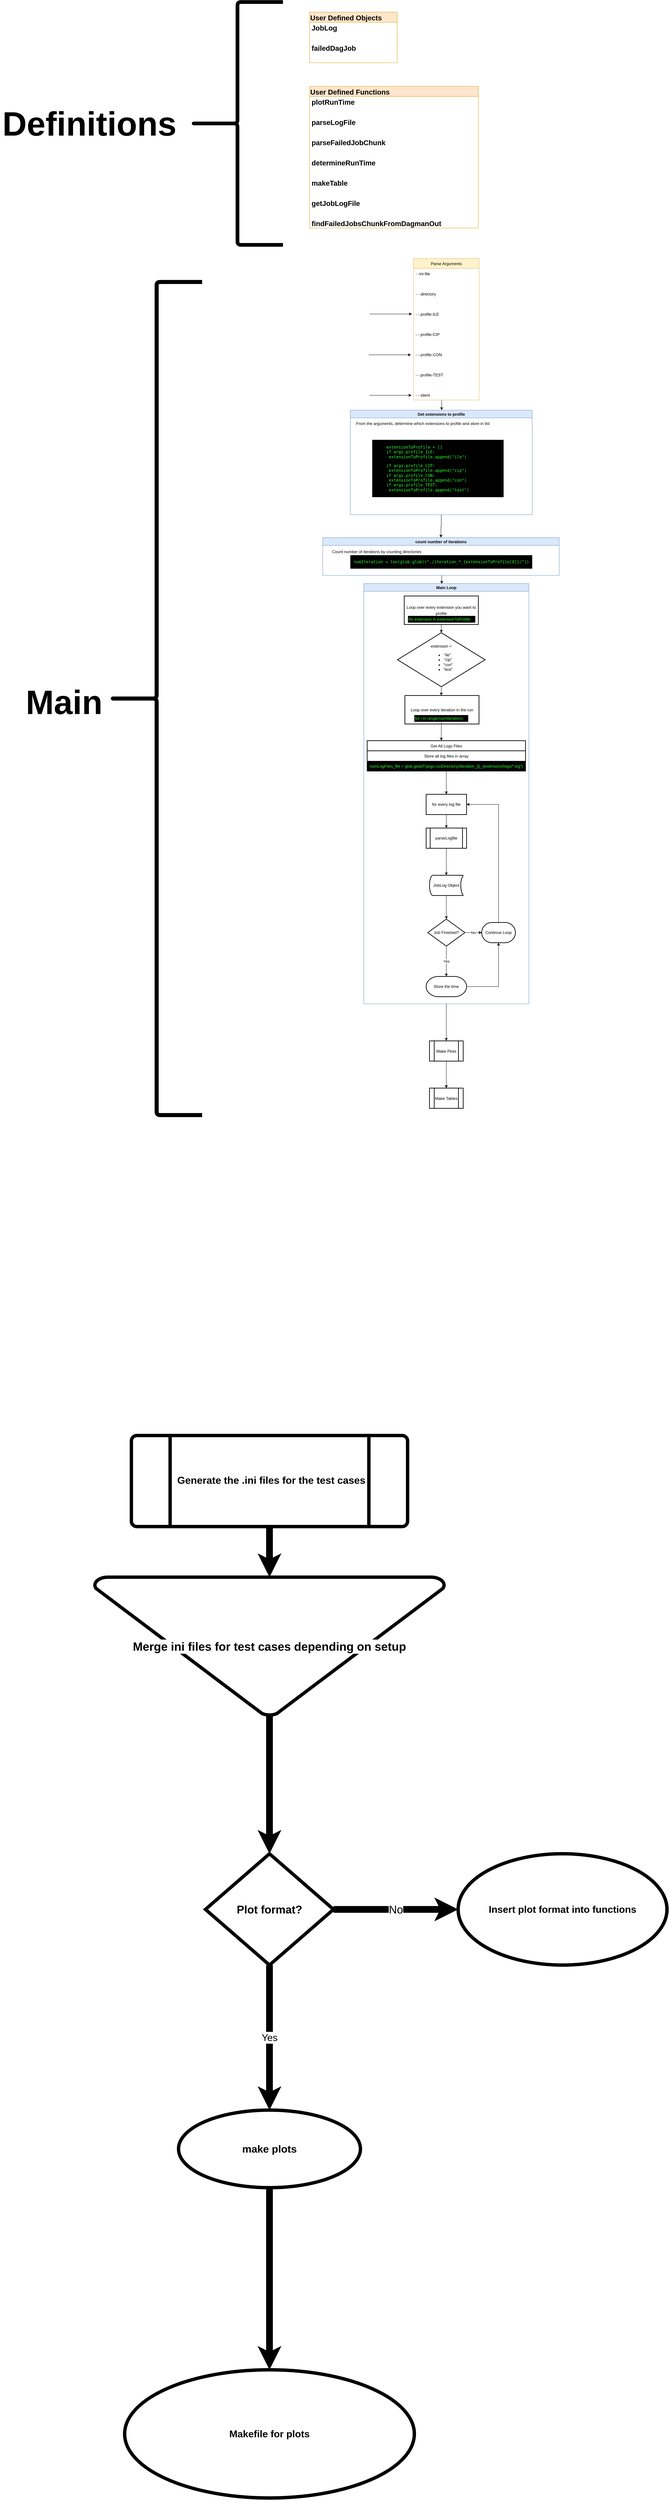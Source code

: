 <mxfile version="16.5.6" type="github">
  <diagram id="el1U36p7zhVe5056gf_X" name="Page-1">
    <mxGraphModel dx="4092" dy="3188" grid="1" gridSize="10" guides="1" tooltips="1" connect="1" arrows="1" fold="1" page="1" pageScale="1" pageWidth="850" pageHeight="1100" math="0" shadow="0">
      <root>
        <mxCell id="0" />
        <mxCell id="1" parent="0" />
        <mxCell id="W2DuysxjR4uDY15PI-nn-23" value="Parse Arguments" style="swimlane;fontStyle=0;childLayout=stackLayout;horizontal=1;startSize=30;horizontalStack=0;resizeParent=1;resizeParentMax=0;resizeLast=0;collapsible=1;marginBottom=0;fillColor=#fff2cc;strokeColor=#d6b656;" parent="1" vertex="1">
          <mxGeometry x="1227.74" y="-10" width="194.51" height="420" as="geometry">
            <mxRectangle x="1220" y="50" width="50" height="30" as="alternateBounds" />
          </mxGeometry>
        </mxCell>
        <mxCell id="Zr_DOouq1NsPhkWcnJbG-120" value="- -ini-file" style="text;strokeColor=none;fillColor=none;align=left;verticalAlign=middle;spacingLeft=4;spacingRight=4;overflow=hidden;points=[[0,0.5],[1,0.5]];portConstraint=eastwest;rotatable=0;" parent="W2DuysxjR4uDY15PI-nn-23" vertex="1">
          <mxGeometry y="30" width="194.51" height="30" as="geometry" />
        </mxCell>
        <mxCell id="Zr_DOouq1NsPhkWcnJbG-119" style="text;strokeColor=none;fillColor=none;align=left;verticalAlign=middle;spacingLeft=4;spacingRight=4;overflow=hidden;points=[[0,0.5],[1,0.5]];portConstraint=eastwest;rotatable=0;" parent="W2DuysxjR4uDY15PI-nn-23" vertex="1">
          <mxGeometry y="60" width="194.51" height="30" as="geometry" />
        </mxCell>
        <mxCell id="W2DuysxjR4uDY15PI-nn-24" value="- - directory" style="text;strokeColor=none;fillColor=none;align=left;verticalAlign=middle;spacingLeft=4;spacingRight=4;overflow=hidden;points=[[0,0.5],[1,0.5]];portConstraint=eastwest;rotatable=0;" parent="W2DuysxjR4uDY15PI-nn-23" vertex="1">
          <mxGeometry y="90" width="194.51" height="30" as="geometry" />
        </mxCell>
        <mxCell id="Zr_DOouq1NsPhkWcnJbG-10" style="text;strokeColor=none;fillColor=none;align=left;verticalAlign=middle;spacingLeft=4;spacingRight=4;overflow=hidden;points=[[0,0.5],[1,0.5]];portConstraint=eastwest;rotatable=0;" parent="W2DuysxjR4uDY15PI-nn-23" vertex="1">
          <mxGeometry y="120" width="194.51" height="30" as="geometry" />
        </mxCell>
        <mxCell id="W2DuysxjR4uDY15PI-nn-25" value="- - profile-ILE" style="text;strokeColor=none;fillColor=none;align=left;verticalAlign=middle;spacingLeft=4;spacingRight=4;overflow=hidden;points=[[0,0.5],[1,0.5]];portConstraint=eastwest;rotatable=0;" parent="W2DuysxjR4uDY15PI-nn-23" vertex="1">
          <mxGeometry y="150" width="194.51" height="30" as="geometry" />
        </mxCell>
        <mxCell id="Zr_DOouq1NsPhkWcnJbG-9" style="text;strokeColor=none;fillColor=none;align=left;verticalAlign=middle;spacingLeft=4;spacingRight=4;overflow=hidden;points=[[0,0.5],[1,0.5]];portConstraint=eastwest;rotatable=0;" parent="W2DuysxjR4uDY15PI-nn-23" vertex="1">
          <mxGeometry y="180" width="194.51" height="30" as="geometry" />
        </mxCell>
        <mxCell id="W2DuysxjR4uDY15PI-nn-26" value="- - profile-CIP" style="text;strokeColor=none;fillColor=none;align=left;verticalAlign=middle;spacingLeft=4;spacingRight=4;overflow=hidden;points=[[0,0.5],[1,0.5]];portConstraint=eastwest;rotatable=0;" parent="W2DuysxjR4uDY15PI-nn-23" vertex="1">
          <mxGeometry y="210" width="194.51" height="30" as="geometry" />
        </mxCell>
        <mxCell id="Zr_DOouq1NsPhkWcnJbG-7" style="text;strokeColor=none;fillColor=none;align=left;verticalAlign=middle;spacingLeft=4;spacingRight=4;overflow=hidden;points=[[0,0.5],[1,0.5]];portConstraint=eastwest;rotatable=0;" parent="W2DuysxjR4uDY15PI-nn-23" vertex="1">
          <mxGeometry y="240" width="194.51" height="30" as="geometry" />
        </mxCell>
        <mxCell id="W2DuysxjR4uDY15PI-nn-28" value="- - profile-CON" style="text;strokeColor=none;fillColor=none;align=left;verticalAlign=middle;spacingLeft=4;spacingRight=4;overflow=hidden;points=[[0,0.5],[1,0.5]];portConstraint=eastwest;rotatable=0;" parent="W2DuysxjR4uDY15PI-nn-23" vertex="1">
          <mxGeometry y="270" width="194.51" height="30" as="geometry" />
        </mxCell>
        <mxCell id="Zr_DOouq1NsPhkWcnJbG-8" style="text;strokeColor=none;fillColor=none;align=left;verticalAlign=middle;spacingLeft=4;spacingRight=4;overflow=hidden;points=[[0,0.5],[1,0.5]];portConstraint=eastwest;rotatable=0;" parent="W2DuysxjR4uDY15PI-nn-23" vertex="1">
          <mxGeometry y="300" width="194.51" height="30" as="geometry" />
        </mxCell>
        <mxCell id="W2DuysxjR4uDY15PI-nn-29" value="- - profile-TEST" style="text;strokeColor=none;fillColor=none;align=left;verticalAlign=middle;spacingLeft=4;spacingRight=4;overflow=hidden;points=[[0,0.5],[1,0.5]];portConstraint=eastwest;rotatable=0;" parent="W2DuysxjR4uDY15PI-nn-23" vertex="1">
          <mxGeometry y="330" width="194.51" height="30" as="geometry" />
        </mxCell>
        <mxCell id="Zr_DOouq1NsPhkWcnJbG-11" style="text;strokeColor=none;fillColor=none;align=left;verticalAlign=middle;spacingLeft=4;spacingRight=4;overflow=hidden;points=[[0,0.5],[1,0.5]];portConstraint=eastwest;rotatable=0;" parent="W2DuysxjR4uDY15PI-nn-23" vertex="1">
          <mxGeometry y="360" width="194.51" height="30" as="geometry" />
        </mxCell>
        <mxCell id="W2DuysxjR4uDY15PI-nn-30" value="- - silent" style="text;strokeColor=none;fillColor=none;align=left;verticalAlign=middle;spacingLeft=4;spacingRight=4;overflow=hidden;points=[[0,0.5],[1,0.5]];portConstraint=eastwest;rotatable=0;" parent="W2DuysxjR4uDY15PI-nn-23" vertex="1">
          <mxGeometry y="390" width="194.51" height="30" as="geometry" />
        </mxCell>
        <mxCell id="W2DuysxjR4uDY15PI-nn-40" style="edgeStyle=orthogonalEdgeStyle;rounded=0;orthogonalLoop=1;jettySize=auto;html=1;" parent="1" edge="1">
          <mxGeometry relative="1" as="geometry">
            <mxPoint x="1223" y="155" as="targetPoint" />
            <mxPoint x="1097.51" y="155" as="sourcePoint" />
          </mxGeometry>
        </mxCell>
        <mxCell id="Zr_DOouq1NsPhkWcnJbG-40" style="edgeStyle=orthogonalEdgeStyle;rounded=0;orthogonalLoop=1;jettySize=auto;html=1;exitX=0.5;exitY=1;exitDx=0;exitDy=0;entryX=0.5;entryY=0;entryDx=0;entryDy=0;" parent="1" source="W2DuysxjR4uDY15PI-nn-51" target="W2DuysxjR4uDY15PI-nn-53" edge="1">
          <mxGeometry relative="1" as="geometry" />
        </mxCell>
        <mxCell id="W2DuysxjR4uDY15PI-nn-51" value="Get extensions to profile" style="swimlane;fillColor=#dae8fc;strokeColor=#6c8ebf;" parent="1" vertex="1">
          <mxGeometry x="1040" y="440" width="540" height="310" as="geometry">
            <mxRectangle x="1211" y="440" width="170" height="23" as="alternateBounds" />
          </mxGeometry>
        </mxCell>
        <mxCell id="Zr_DOouq1NsPhkWcnJbG-38" value="From the arguments, determine which extensions to profile and store in list" style="text;html=1;align=center;verticalAlign=middle;resizable=0;points=[];autosize=1;strokeColor=none;fillColor=none;" parent="W2DuysxjR4uDY15PI-nn-51" vertex="1">
          <mxGeometry x="10" y="30" width="410" height="20" as="geometry" />
        </mxCell>
        <mxCell id="Zr_DOouq1NsPhkWcnJbG-39" value="&lt;div align=&quot;left&quot;&gt;&lt;blockquote&gt;&lt;pre&gt;extensionToProfile = []&lt;br&gt;if args.profile_ILE:&lt;br&gt;&lt;span style=&quot;white-space: pre&quot;&gt; &lt;/span&gt;extensionToProfile.append(&quot;ile&quot;)&lt;/pre&gt;&lt;pre&gt;if args.profile_CIP:&lt;br&gt;&lt;span style=&quot;white-space: pre&quot;&gt; &lt;/span&gt;extensionToProfile.append(&quot;cip&quot;)&lt;br&gt;if args.profile_CON:&lt;br&gt;&lt;span style=&quot;white-space: pre&quot;&gt; &lt;/span&gt;extensionToProfile.append(&quot;con&quot;)&lt;br&gt;if args.profile_TEST:&lt;br&gt;&lt;span style=&quot;white-space: pre&quot;&gt; &lt;/span&gt;extensionToProfile.append(&quot;test&quot;)&lt;/pre&gt;&lt;/blockquote&gt;&lt;/div&gt;" style="text;html=1;align=left;verticalAlign=middle;resizable=0;points=[];autosize=1;strokeColor=none;fillColor=#000000;fontColor=#33FF33;" parent="W2DuysxjR4uDY15PI-nn-51" vertex="1">
          <mxGeometry x="65" y="88" width="390" height="170" as="geometry" />
        </mxCell>
        <mxCell id="W2DuysxjR4uDY15PI-nn-58" style="edgeStyle=orthogonalEdgeStyle;rounded=0;orthogonalLoop=1;jettySize=auto;html=1;exitX=0.5;exitY=1;exitDx=0;exitDy=0;entryX=0.472;entryY=0.001;entryDx=0;entryDy=0;entryPerimeter=0;" parent="1" source="W2DuysxjR4uDY15PI-nn-53" edge="1">
          <mxGeometry relative="1" as="geometry">
            <mxPoint x="1311.28" y="954.86" as="targetPoint" />
          </mxGeometry>
        </mxCell>
        <mxCell id="W2DuysxjR4uDY15PI-nn-53" value="count number of iterations" style="swimlane;fillColor=#dae8fc;strokeColor=#6c8ebf;startSize=23;" parent="1" vertex="1">
          <mxGeometry x="958" y="818" width="702" height="112" as="geometry">
            <mxRectangle x="1211" y="550" width="180" height="23" as="alternateBounds" />
          </mxGeometry>
        </mxCell>
        <mxCell id="Zr_DOouq1NsPhkWcnJbG-41" value="Count number of iterations by counting directories" style="text;html=1;align=center;verticalAlign=middle;resizable=0;points=[];autosize=1;strokeColor=none;fillColor=none;" parent="W2DuysxjR4uDY15PI-nn-53" vertex="1">
          <mxGeometry x="20" y="32" width="280" height="20" as="geometry" />
        </mxCell>
        <mxCell id="Zr_DOouq1NsPhkWcnJbG-42" value="&lt;pre&gt;&lt;font color=&quot;#33FF33&quot;&gt;numIteration = len(glob.glob(r&quot;./iteration_*_{extensionToProfile[0]}/&quot;))&lt;/font&gt;&lt;/pre&gt;" style="text;html=1;align=center;verticalAlign=middle;resizable=0;points=[];autosize=1;strokeColor=none;fillColor=#000000;fontColor=#9999FF;" parent="W2DuysxjR4uDY15PI-nn-53" vertex="1">
          <mxGeometry x="82" y="52" width="540" height="40" as="geometry" />
        </mxCell>
        <mxCell id="Zr_DOouq1NsPhkWcnJbG-91" style="edgeStyle=orthogonalEdgeStyle;rounded=0;orthogonalLoop=1;jettySize=auto;html=1;fontColor=#000000;" parent="1" source="W2DuysxjR4uDY15PI-nn-54" edge="1">
          <mxGeometry relative="1" as="geometry">
            <mxPoint x="1325" y="2310" as="targetPoint" />
          </mxGeometry>
        </mxCell>
        <mxCell id="W2DuysxjR4uDY15PI-nn-54" value="Main Loop" style="swimlane;startSize=23;fillColor=#dae8fc;strokeColor=#6c8ebf;" parent="1" vertex="1">
          <mxGeometry x="1080" y="954" width="490" height="1246" as="geometry" />
        </mxCell>
        <mxCell id="W2DuysxjR4uDY15PI-nn-55" value="&lt;p style=&quot;line-height: 1.5&quot;&gt;Loop over every extension you want to profile&lt;/p&gt;" style="whiteSpace=wrap;html=1;strokeWidth=2;" parent="W2DuysxjR4uDY15PI-nn-54" vertex="1">
          <mxGeometry x="120" y="37" width="220" height="84.53" as="geometry" />
        </mxCell>
        <mxCell id="Zr_DOouq1NsPhkWcnJbG-43" value="&lt;div align=&quot;left&quot;&gt;for extension in extensionToProfile:&lt;/div&gt;" style="text;html=1;align=left;verticalAlign=middle;resizable=0;points=[];autosize=1;strokeColor=none;fillColor=#000000;fontColor=#33FF33;" parent="W2DuysxjR4uDY15PI-nn-54" vertex="1">
          <mxGeometry x="131" y="96" width="200" height="20" as="geometry" />
        </mxCell>
        <mxCell id="Zr_DOouq1NsPhkWcnJbG-51" style="edgeStyle=orthogonalEdgeStyle;rounded=0;orthogonalLoop=1;jettySize=auto;html=1;entryX=0.5;entryY=0;entryDx=0;entryDy=0;fontColor=#33FF33;" parent="W2DuysxjR4uDY15PI-nn-54" source="Zr_DOouq1NsPhkWcnJbG-49" edge="1">
          <mxGeometry relative="1" as="geometry">
            <mxPoint x="230" y="332" as="targetPoint" />
          </mxGeometry>
        </mxCell>
        <mxCell id="Zr_DOouq1NsPhkWcnJbG-49" value="&lt;div&gt;extension = &lt;br&gt;&lt;/div&gt;&lt;div&gt;&lt;ul&gt;&lt;li&gt;&quot;ile&quot;&lt;span style=&quot;white-space: pre&quot;&gt; &lt;/span&gt;&lt;/li&gt;&lt;li&gt;&quot;cip&quot;&lt;/li&gt;&lt;li&gt;&quot;con&quot;&lt;/li&gt;&lt;li&gt;&quot;test&quot;&lt;br&gt;&lt;/li&gt;&lt;/ul&gt;&lt;/div&gt;" style="rhombus;whiteSpace=wrap;html=1;strokeWidth=2;" parent="W2DuysxjR4uDY15PI-nn-54" vertex="1">
          <mxGeometry x="100" y="146" width="260" height="159.99" as="geometry" />
        </mxCell>
        <mxCell id="Zr_DOouq1NsPhkWcnJbG-50" value="" style="edgeStyle=orthogonalEdgeStyle;rounded=0;orthogonalLoop=1;jettySize=auto;html=1;fontColor=#33FF33;" parent="W2DuysxjR4uDY15PI-nn-54" source="W2DuysxjR4uDY15PI-nn-55" target="Zr_DOouq1NsPhkWcnJbG-49" edge="1">
          <mxGeometry relative="1" as="geometry" />
        </mxCell>
        <mxCell id="Zr_DOouq1NsPhkWcnJbG-52" value="&lt;p style=&quot;line-height: 1.5&quot;&gt;Loop over every iteration in the run&lt;/p&gt;" style="whiteSpace=wrap;html=1;strokeWidth=2;" parent="W2DuysxjR4uDY15PI-nn-54" vertex="1">
          <mxGeometry x="122" y="332" width="220" height="84.53" as="geometry" />
        </mxCell>
        <mxCell id="Zr_DOouq1NsPhkWcnJbG-58" style="edgeStyle=orthogonalEdgeStyle;rounded=0;orthogonalLoop=1;jettySize=auto;html=1;entryX=0.468;entryY=-0.004;entryDx=0;entryDy=0;entryPerimeter=0;fontColor=#33FF33;" parent="W2DuysxjR4uDY15PI-nn-54" source="Zr_DOouq1NsPhkWcnJbG-53" target="W2DuysxjR4uDY15PI-nn-61" edge="1">
          <mxGeometry relative="1" as="geometry" />
        </mxCell>
        <mxCell id="Zr_DOouq1NsPhkWcnJbG-53" value="for i in range(numIteration):" style="text;html=1;align=left;verticalAlign=middle;resizable=0;points=[];autosize=1;strokeColor=none;fillColor=#000000;fontColor=#33FF33;" parent="W2DuysxjR4uDY15PI-nn-54" vertex="1">
          <mxGeometry x="150" y="390" width="160" height="20" as="geometry" />
        </mxCell>
        <mxCell id="W2DuysxjR4uDY15PI-nn-61" value="Get All Logs Files" style="swimlane;fontStyle=0;childLayout=stackLayout;horizontal=1;startSize=30;horizontalStack=0;resizeParent=1;resizeParentMax=0;resizeLast=0;collapsible=1;marginBottom=0;strokeWidth=2;" parent="W2DuysxjR4uDY15PI-nn-54" vertex="1">
          <mxGeometry x="10" y="466" width="470" height="90" as="geometry" />
        </mxCell>
        <mxCell id="W2DuysxjR4uDY15PI-nn-62" value="Store all log files in array" style="text;strokeColor=none;fillColor=none;align=center;verticalAlign=middle;spacingLeft=4;spacingRight=4;overflow=hidden;points=[[0,0.5],[1,0.5]];portConstraint=eastwest;rotatable=0;" parent="W2DuysxjR4uDY15PI-nn-61" vertex="1">
          <mxGeometry y="30" width="470" height="30" as="geometry" />
        </mxCell>
        <mxCell id="Zr_DOouq1NsPhkWcnJbG-57" value="numLogFiles_file = glob.glob(f&quot;{args.runDirectory}/iteration_{i}_{extension}/logs/*.log&quot;)" style="text;strokeColor=none;fillColor=#000000;align=center;verticalAlign=middle;spacingLeft=4;spacingRight=4;overflow=hidden;points=[[0,0.5],[1,0.5]];portConstraint=eastwest;rotatable=0;fontColor=#33FF33;" parent="W2DuysxjR4uDY15PI-nn-61" vertex="1">
          <mxGeometry y="60" width="470" height="30" as="geometry" />
        </mxCell>
        <mxCell id="W2DuysxjR4uDY15PI-nn-73" value="User Defined Functions" style="swimlane;fontStyle=1;childLayout=stackLayout;horizontal=1;startSize=30;horizontalStack=0;resizeParent=1;resizeParentMax=0;resizeLast=0;collapsible=1;marginBottom=0;fontSize=21;align=left;fillColor=#ffe6cc;strokeColor=#d79b00;" parent="1" vertex="1">
          <mxGeometry x="919" y="-520" width="501" height="420" as="geometry" />
        </mxCell>
        <mxCell id="W2DuysxjR4uDY15PI-nn-74" value="plotRunTime" style="text;strokeColor=none;fillColor=none;align=left;verticalAlign=middle;spacingLeft=4;spacingRight=4;overflow=hidden;points=[[0,0.5],[1,0.5]];portConstraint=eastwest;rotatable=0;fontStyle=1;fontSize=21;" parent="W2DuysxjR4uDY15PI-nn-73" vertex="1">
          <mxGeometry y="30" width="501" height="30" as="geometry" />
        </mxCell>
        <mxCell id="Zr_DOouq1NsPhkWcnJbG-31" style="text;strokeColor=none;fillColor=none;align=left;verticalAlign=middle;spacingLeft=4;spacingRight=4;overflow=hidden;points=[[0,0.5],[1,0.5]];portConstraint=eastwest;rotatable=0;fontStyle=1;fontSize=21;" parent="W2DuysxjR4uDY15PI-nn-73" vertex="1">
          <mxGeometry y="60" width="501" height="30" as="geometry" />
        </mxCell>
        <mxCell id="W2DuysxjR4uDY15PI-nn-75" value="parseLogFile" style="text;strokeColor=none;fillColor=none;align=left;verticalAlign=middle;spacingLeft=4;spacingRight=4;overflow=hidden;points=[[0,0.5],[1,0.5]];portConstraint=eastwest;rotatable=0;fontStyle=1;fontSize=21;" parent="W2DuysxjR4uDY15PI-nn-73" vertex="1">
          <mxGeometry y="90" width="501" height="30" as="geometry" />
        </mxCell>
        <mxCell id="Zr_DOouq1NsPhkWcnJbG-32" style="text;strokeColor=none;fillColor=none;align=left;verticalAlign=middle;spacingLeft=4;spacingRight=4;overflow=hidden;points=[[0,0.5],[1,0.5]];portConstraint=eastwest;rotatable=0;fontStyle=1;fontSize=21;" parent="W2DuysxjR4uDY15PI-nn-73" vertex="1">
          <mxGeometry y="120" width="501" height="30" as="geometry" />
        </mxCell>
        <mxCell id="W2DuysxjR4uDY15PI-nn-76" value="parseFailedJobChunk" style="text;strokeColor=none;fillColor=none;align=left;verticalAlign=middle;spacingLeft=4;spacingRight=4;overflow=hidden;points=[[0,0.5],[1,0.5]];portConstraint=eastwest;rotatable=0;fontStyle=1;fontSize=21;" parent="W2DuysxjR4uDY15PI-nn-73" vertex="1">
          <mxGeometry y="150" width="501" height="30" as="geometry" />
        </mxCell>
        <mxCell id="Zr_DOouq1NsPhkWcnJbG-33" style="text;strokeColor=none;fillColor=none;align=left;verticalAlign=middle;spacingLeft=4;spacingRight=4;overflow=hidden;points=[[0,0.5],[1,0.5]];portConstraint=eastwest;rotatable=0;fontStyle=1;fontSize=21;" parent="W2DuysxjR4uDY15PI-nn-73" vertex="1">
          <mxGeometry y="180" width="501" height="30" as="geometry" />
        </mxCell>
        <mxCell id="Zr_DOouq1NsPhkWcnJbG-4" value="determineRunTime" style="text;strokeColor=none;fillColor=none;align=left;verticalAlign=middle;spacingLeft=4;spacingRight=4;overflow=hidden;points=[[0,0.5],[1,0.5]];portConstraint=eastwest;rotatable=0;fontStyle=1;fontSize=21;" parent="W2DuysxjR4uDY15PI-nn-73" vertex="1">
          <mxGeometry y="210" width="501" height="30" as="geometry" />
        </mxCell>
        <mxCell id="Zr_DOouq1NsPhkWcnJbG-34" style="text;strokeColor=none;fillColor=none;align=left;verticalAlign=middle;spacingLeft=4;spacingRight=4;overflow=hidden;points=[[0,0.5],[1,0.5]];portConstraint=eastwest;rotatable=0;fontStyle=1;fontSize=21;" parent="W2DuysxjR4uDY15PI-nn-73" vertex="1">
          <mxGeometry y="240" width="501" height="30" as="geometry" />
        </mxCell>
        <mxCell id="Zr_DOouq1NsPhkWcnJbG-3" value="makeTable" style="text;strokeColor=none;fillColor=none;align=left;verticalAlign=middle;spacingLeft=4;spacingRight=4;overflow=hidden;points=[[0,0.5],[1,0.5]];portConstraint=eastwest;rotatable=0;fontStyle=1;fontSize=21;" parent="W2DuysxjR4uDY15PI-nn-73" vertex="1">
          <mxGeometry y="270" width="501" height="30" as="geometry" />
        </mxCell>
        <mxCell id="Zr_DOouq1NsPhkWcnJbG-35" style="text;strokeColor=none;fillColor=none;align=left;verticalAlign=middle;spacingLeft=4;spacingRight=4;overflow=hidden;points=[[0,0.5],[1,0.5]];portConstraint=eastwest;rotatable=0;fontStyle=1;fontSize=21;" parent="W2DuysxjR4uDY15PI-nn-73" vertex="1">
          <mxGeometry y="300" width="501" height="30" as="geometry" />
        </mxCell>
        <mxCell id="Zr_DOouq1NsPhkWcnJbG-2" value="getJobLogFile" style="text;strokeColor=none;fillColor=none;align=left;verticalAlign=middle;spacingLeft=4;spacingRight=4;overflow=hidden;points=[[0,0.5],[1,0.5]];portConstraint=eastwest;rotatable=0;fontStyle=1;fontSize=21;" parent="W2DuysxjR4uDY15PI-nn-73" vertex="1">
          <mxGeometry y="330" width="501" height="30" as="geometry" />
        </mxCell>
        <mxCell id="Zr_DOouq1NsPhkWcnJbG-36" style="text;strokeColor=none;fillColor=none;align=left;verticalAlign=middle;spacingLeft=4;spacingRight=4;overflow=hidden;points=[[0,0.5],[1,0.5]];portConstraint=eastwest;rotatable=0;fontStyle=1;fontSize=21;" parent="W2DuysxjR4uDY15PI-nn-73" vertex="1">
          <mxGeometry y="360" width="501" height="30" as="geometry" />
        </mxCell>
        <mxCell id="Zr_DOouq1NsPhkWcnJbG-1" value="findFailedJobsChunkFromDagmanOut" style="text;strokeColor=none;fillColor=none;align=left;verticalAlign=middle;spacingLeft=4;spacingRight=4;overflow=hidden;points=[[0,0.5],[1,0.5]];portConstraint=eastwest;rotatable=0;fontStyle=1;fontSize=21;" parent="W2DuysxjR4uDY15PI-nn-73" vertex="1">
          <mxGeometry y="390" width="501" height="30" as="geometry" />
        </mxCell>
        <mxCell id="Zr_DOouq1NsPhkWcnJbG-13" style="edgeStyle=orthogonalEdgeStyle;rounded=0;orthogonalLoop=1;jettySize=auto;html=1;" parent="1" edge="1">
          <mxGeometry relative="1" as="geometry">
            <mxPoint x="1221.49" y="396" as="targetPoint" />
            <mxPoint x="1096" y="396" as="sourcePoint" />
          </mxGeometry>
        </mxCell>
        <mxCell id="Zr_DOouq1NsPhkWcnJbG-14" style="edgeStyle=orthogonalEdgeStyle;rounded=0;orthogonalLoop=1;jettySize=auto;html=1;" parent="1" edge="1">
          <mxGeometry relative="1" as="geometry">
            <mxPoint x="1220" y="276" as="targetPoint" />
            <mxPoint x="1094.51" y="276" as="sourcePoint" />
          </mxGeometry>
        </mxCell>
        <mxCell id="Zr_DOouq1NsPhkWcnJbG-30" style="edgeStyle=orthogonalEdgeStyle;rounded=0;orthogonalLoop=1;jettySize=auto;html=1;" parent="1" edge="1">
          <mxGeometry relative="1" as="geometry">
            <mxPoint x="1311" y="440" as="targetPoint" />
            <mxPoint x="1311" y="410" as="sourcePoint" />
          </mxGeometry>
        </mxCell>
        <mxCell id="Zr_DOouq1NsPhkWcnJbG-60" style="edgeStyle=orthogonalEdgeStyle;rounded=0;orthogonalLoop=1;jettySize=auto;html=1;exitX=0.5;exitY=1;exitDx=0;exitDy=0;fontColor=#33FF33;" parent="1" source="W2DuysxjR4uDY15PI-nn-66" target="W2DuysxjR4uDY15PI-nn-71" edge="1">
          <mxGeometry relative="1" as="geometry" />
        </mxCell>
        <mxCell id="W2DuysxjR4uDY15PI-nn-66" value="for every log file" style="whiteSpace=wrap;html=1;strokeWidth=2;" parent="1" vertex="1">
          <mxGeometry x="1265" y="1579" width="120" height="60" as="geometry" />
        </mxCell>
        <mxCell id="W2DuysxjR4uDY15PI-nn-71" value="parseLogfile" style="shape=process;whiteSpace=wrap;html=1;backgroundOutline=1;strokeWidth=2;" parent="1" vertex="1">
          <mxGeometry x="1265" y="1679" width="120" height="60" as="geometry" />
        </mxCell>
        <mxCell id="Zr_DOouq1NsPhkWcnJbG-70" style="edgeStyle=orthogonalEdgeStyle;rounded=0;orthogonalLoop=1;jettySize=auto;html=1;entryX=1;entryY=0.5;entryDx=0;entryDy=0;fontColor=#000000;" parent="1" source="Zr_DOouq1NsPhkWcnJbG-67" target="W2DuysxjR4uDY15PI-nn-66" edge="1">
          <mxGeometry relative="1" as="geometry">
            <Array as="points">
              <mxPoint x="1480" y="1609" />
            </Array>
          </mxGeometry>
        </mxCell>
        <mxCell id="Zr_DOouq1NsPhkWcnJbG-67" value="Continue Loop" style="strokeWidth=2;html=1;shape=mxgraph.flowchart.terminator;whiteSpace=wrap;labelBackgroundColor=#FFFFFF;fontColor=#000000;fillColor=none;" parent="1" vertex="1">
          <mxGeometry x="1430" y="1959" width="100" height="60" as="geometry" />
        </mxCell>
        <mxCell id="Zr_DOouq1NsPhkWcnJbG-74" style="edgeStyle=orthogonalEdgeStyle;rounded=0;orthogonalLoop=1;jettySize=auto;html=1;fontColor=#000000;" parent="1" source="Zr_DOouq1NsPhkWcnJbG-71" target="Zr_DOouq1NsPhkWcnJbG-67" edge="1">
          <mxGeometry relative="1" as="geometry" />
        </mxCell>
        <mxCell id="Zr_DOouq1NsPhkWcnJbG-62" value="" style="edgeStyle=orthogonalEdgeStyle;rounded=0;orthogonalLoop=1;jettySize=auto;html=1;fontColor=#33FF33;" parent="1" source="W2DuysxjR4uDY15PI-nn-71" edge="1">
          <mxGeometry relative="1" as="geometry">
            <mxPoint x="1325" y="1819" as="targetPoint" />
          </mxGeometry>
        </mxCell>
        <mxCell id="Zr_DOouq1NsPhkWcnJbG-65" value="" style="edgeStyle=orthogonalEdgeStyle;rounded=0;orthogonalLoop=1;jettySize=auto;html=1;fontColor=#000000;" parent="1" source="Zr_DOouq1NsPhkWcnJbG-63" target="Zr_DOouq1NsPhkWcnJbG-64" edge="1">
          <mxGeometry relative="1" as="geometry" />
        </mxCell>
        <mxCell id="Zr_DOouq1NsPhkWcnJbG-63" value="JobLog Object" style="strokeWidth=2;html=1;shape=mxgraph.flowchart.stored_data;whiteSpace=wrap;labelBackgroundColor=#FFFFFF;fontColor=#000000;fillColor=none;strokeColor=default;" parent="1" vertex="1">
          <mxGeometry x="1275" y="1819" width="100" height="60" as="geometry" />
        </mxCell>
        <mxCell id="Zr_DOouq1NsPhkWcnJbG-68" value="No" style="edgeStyle=orthogonalEdgeStyle;rounded=0;orthogonalLoop=1;jettySize=auto;html=1;entryX=0;entryY=0.5;entryDx=0;entryDy=0;entryPerimeter=0;fontColor=#000000;" parent="1" source="Zr_DOouq1NsPhkWcnJbG-64" target="Zr_DOouq1NsPhkWcnJbG-67" edge="1">
          <mxGeometry relative="1" as="geometry" />
        </mxCell>
        <mxCell id="Zr_DOouq1NsPhkWcnJbG-72" value="Yes" style="edgeStyle=orthogonalEdgeStyle;rounded=0;orthogonalLoop=1;jettySize=auto;html=1;fontColor=#000000;" parent="1" source="Zr_DOouq1NsPhkWcnJbG-64" target="Zr_DOouq1NsPhkWcnJbG-71" edge="1">
          <mxGeometry relative="1" as="geometry" />
        </mxCell>
        <mxCell id="Zr_DOouq1NsPhkWcnJbG-64" value="Job Finished?" style="rhombus;whiteSpace=wrap;html=1;fillColor=none;fontColor=#000000;strokeWidth=2;labelBackgroundColor=#FFFFFF;" parent="1" vertex="1">
          <mxGeometry x="1270" y="1949" width="110" height="80" as="geometry" />
        </mxCell>
        <mxCell id="Zr_DOouq1NsPhkWcnJbG-71" value="Store the time" style="strokeWidth=2;html=1;shape=mxgraph.flowchart.terminator;whiteSpace=wrap;fontFamily=Helvetica;fontSize=12;fontColor=#000000;align=center;strokeColor=rgb(0, 0, 0);" parent="1" vertex="1">
          <mxGeometry x="1265" y="2119" width="120" height="60" as="geometry" />
        </mxCell>
        <mxCell id="Zr_DOouq1NsPhkWcnJbG-59" style="edgeStyle=orthogonalEdgeStyle;rounded=0;orthogonalLoop=1;jettySize=auto;html=1;fontColor=#33FF33;" parent="1" edge="1">
          <mxGeometry relative="1" as="geometry">
            <mxPoint x="1325" y="1579" as="targetPoint" />
            <mxPoint x="1325" y="1509" as="sourcePoint" />
          </mxGeometry>
        </mxCell>
        <mxCell id="Zr_DOouq1NsPhkWcnJbG-93" style="edgeStyle=orthogonalEdgeStyle;rounded=0;orthogonalLoop=1;jettySize=auto;html=1;fontColor=#000000;" parent="1" source="Zr_DOouq1NsPhkWcnJbG-92" edge="1">
          <mxGeometry relative="1" as="geometry">
            <mxPoint x="1325" y="2450" as="targetPoint" />
          </mxGeometry>
        </mxCell>
        <mxCell id="Zr_DOouq1NsPhkWcnJbG-95" value="" style="edgeStyle=orthogonalEdgeStyle;rounded=0;orthogonalLoop=1;jettySize=auto;html=1;fontColor=#000000;" parent="1" source="Zr_DOouq1NsPhkWcnJbG-92" edge="1">
          <mxGeometry relative="1" as="geometry">
            <mxPoint x="1325" y="2450" as="targetPoint" />
          </mxGeometry>
        </mxCell>
        <mxCell id="Zr_DOouq1NsPhkWcnJbG-96" value="" style="edgeStyle=orthogonalEdgeStyle;rounded=0;orthogonalLoop=1;jettySize=auto;html=1;fontColor=#000000;" parent="1" source="Zr_DOouq1NsPhkWcnJbG-92" edge="1">
          <mxGeometry relative="1" as="geometry">
            <mxPoint x="1325" y="2450" as="targetPoint" />
          </mxGeometry>
        </mxCell>
        <mxCell id="Zr_DOouq1NsPhkWcnJbG-92" value="&lt;p style=&quot;line-height: 0&quot;&gt;Make Plots&lt;/p&gt;" style="verticalLabelPosition=middle;verticalAlign=middle;html=1;shape=process;whiteSpace=wrap;rounded=1;size=0.14;arcSize=0;labelBackgroundColor=#FFFFFF;fontColor=#000000;strokeColor=default;strokeWidth=2;fillColor=none;horizontal=1;labelPosition=center;align=center;" parent="1" vertex="1">
          <mxGeometry x="1275" y="2310" width="100" height="60" as="geometry" />
        </mxCell>
        <mxCell id="Zr_DOouq1NsPhkWcnJbG-98" value="&lt;p style=&quot;line-height: 0&quot;&gt;Make Tables&lt;/p&gt;" style="verticalLabelPosition=middle;verticalAlign=middle;html=1;shape=process;whiteSpace=wrap;rounded=1;size=0.14;arcSize=0;labelBackgroundColor=#FFFFFF;fontColor=#000000;strokeColor=default;strokeWidth=2;fillColor=none;horizontal=1;labelPosition=center;align=center;" parent="1" vertex="1">
          <mxGeometry x="1275" y="2450" width="100" height="60" as="geometry" />
        </mxCell>
        <mxCell id="Zr_DOouq1NsPhkWcnJbG-99" value="User Defined Objects" style="swimlane;fontStyle=1;childLayout=stackLayout;horizontal=1;startSize=30;horizontalStack=0;resizeParent=1;resizeParentMax=0;resizeLast=0;collapsible=1;marginBottom=0;fontSize=21;align=left;fillColor=#ffe6cc;strokeColor=#d79b00;" parent="1" vertex="1">
          <mxGeometry x="919" y="-740" width="260" height="150" as="geometry" />
        </mxCell>
        <mxCell id="Zr_DOouq1NsPhkWcnJbG-100" value="JobLog" style="text;strokeColor=none;fillColor=none;align=left;verticalAlign=middle;spacingLeft=4;spacingRight=4;overflow=hidden;points=[[0,0.5],[1,0.5]];portConstraint=eastwest;rotatable=0;fontStyle=1;fontSize=21;" parent="Zr_DOouq1NsPhkWcnJbG-99" vertex="1">
          <mxGeometry y="30" width="260" height="30" as="geometry" />
        </mxCell>
        <mxCell id="Zr_DOouq1NsPhkWcnJbG-101" style="text;strokeColor=none;fillColor=none;align=left;verticalAlign=middle;spacingLeft=4;spacingRight=4;overflow=hidden;points=[[0,0.5],[1,0.5]];portConstraint=eastwest;rotatable=0;fontStyle=1;fontSize=21;" parent="Zr_DOouq1NsPhkWcnJbG-99" vertex="1">
          <mxGeometry y="60" width="260" height="30" as="geometry" />
        </mxCell>
        <mxCell id="Zr_DOouq1NsPhkWcnJbG-102" value="failedDagJob" style="text;strokeColor=none;fillColor=none;align=left;verticalAlign=middle;spacingLeft=4;spacingRight=4;overflow=hidden;points=[[0,0.5],[1,0.5]];portConstraint=eastwest;rotatable=0;fontStyle=1;fontSize=21;" parent="Zr_DOouq1NsPhkWcnJbG-99" vertex="1">
          <mxGeometry y="90" width="260" height="30" as="geometry" />
        </mxCell>
        <mxCell id="Zr_DOouq1NsPhkWcnJbG-103" style="text;strokeColor=none;fillColor=none;align=left;verticalAlign=middle;spacingLeft=4;spacingRight=4;overflow=hidden;points=[[0,0.5],[1,0.5]];portConstraint=eastwest;rotatable=0;fontStyle=1;fontSize=21;" parent="Zr_DOouq1NsPhkWcnJbG-99" vertex="1">
          <mxGeometry y="120" width="260" height="30" as="geometry" />
        </mxCell>
        <mxCell id="Zr_DOouq1NsPhkWcnJbG-115" value="" style="shape=curlyBracket;whiteSpace=wrap;html=1;rounded=1;labelBackgroundColor=#FFFFFF;fontColor=#000000;strokeColor=default;strokeWidth=11;fillColor=none;size=0.5;" parent="1" vertex="1">
          <mxGeometry x="570" y="-770" width="270" height="720" as="geometry" />
        </mxCell>
        <mxCell id="Zr_DOouq1NsPhkWcnJbG-116" value="Definitions" style="text;html=1;align=center;verticalAlign=middle;resizable=0;points=[];autosize=1;strokeColor=none;fillColor=none;fontColor=#000000;strokeWidth=1;fontSize=100;fontStyle=1" parent="1" vertex="1">
          <mxGeometry y="-475" width="530" height="130" as="geometry" />
        </mxCell>
        <mxCell id="Zr_DOouq1NsPhkWcnJbG-117" value="" style="shape=curlyBracket;whiteSpace=wrap;html=1;rounded=1;labelBackgroundColor=#FFFFFF;fontColor=#000000;strokeColor=default;strokeWidth=12;fillColor=none;size=0.5;fontSize=24;fontStyle=1" parent="1" vertex="1">
          <mxGeometry x="330" y="60" width="270" height="2470" as="geometry" />
        </mxCell>
        <mxCell id="Zr_DOouq1NsPhkWcnJbG-118" value="Main" style="text;html=1;align=center;verticalAlign=middle;resizable=0;points=[];autosize=1;strokeColor=none;fillColor=none;fontColor=#000000;strokeWidth=1;fontSize=100;fontStyle=1" parent="1" vertex="1">
          <mxGeometry x="70" y="1240" width="240" height="130" as="geometry" />
        </mxCell>
        <mxCell id="NSEhIr9YOBG-j8cRFP1d-11" value="" style="edgeStyle=orthogonalEdgeStyle;rounded=0;orthogonalLoop=1;jettySize=auto;html=1;fontSize=35;fontColor=#000000;strokeWidth=20;" edge="1" parent="1" source="NSEhIr9YOBG-j8cRFP1d-1" target="NSEhIr9YOBG-j8cRFP1d-10">
          <mxGeometry relative="1" as="geometry" />
        </mxCell>
        <mxCell id="NSEhIr9YOBG-j8cRFP1d-1" value="&lt;div style=&quot;font-size: 35px&quot; align=&quot;center&quot;&gt;&lt;b&gt;&lt;font style=&quot;font-size: 35px&quot;&gt;Merge ini files for test cases depending on setup&lt;br&gt;&lt;/font&gt;&lt;/b&gt;&lt;/div&gt;" style="strokeWidth=10;html=1;shape=mxgraph.flowchart.merge_or_storage;whiteSpace=wrap;labelBackgroundColor=#FFFFFF;fontSize=21;fontColor=#000000;align=center;" vertex="1" parent="1">
          <mxGeometry x="280" y="3900" width="1040" height="410" as="geometry" />
        </mxCell>
        <mxCell id="NSEhIr9YOBG-j8cRFP1d-6" style="edgeStyle=orthogonalEdgeStyle;rounded=0;orthogonalLoop=1;jettySize=auto;html=1;fontSize=14;fontColor=#000000;strokeWidth=20;" edge="1" parent="1" source="NSEhIr9YOBG-j8cRFP1d-3" target="NSEhIr9YOBG-j8cRFP1d-1">
          <mxGeometry relative="1" as="geometry" />
        </mxCell>
        <mxCell id="NSEhIr9YOBG-j8cRFP1d-3" value="&lt;p style=&quot;line-height: 0&quot;&gt;&lt;br&gt;&lt;/p&gt;" style="verticalLabelPosition=bottom;verticalAlign=top;html=1;shape=process;whiteSpace=wrap;rounded=1;size=0.14;arcSize=6;labelBackgroundColor=#FFFFFF;fontSize=21;fontColor=#000000;strokeWidth=10;" vertex="1" parent="1">
          <mxGeometry x="390" y="3480" width="820" height="270" as="geometry" />
        </mxCell>
        <mxCell id="NSEhIr9YOBG-j8cRFP1d-4" value="&lt;p style=&quot;line-height: 0&quot;&gt;&lt;b&gt;&lt;font style=&quot;font-size: 30px&quot;&gt;Generate the .ini files for the test cases &lt;/font&gt;&lt;/b&gt;&lt;/p&gt;" style="text;html=1;align=center;verticalAlign=middle;resizable=0;points=[];autosize=1;strokeColor=none;fillColor=none;fontSize=14;fontColor=#000000;" vertex="1" parent="1">
          <mxGeometry x="520" y="3595" width="570" height="40" as="geometry" />
        </mxCell>
        <mxCell id="NSEhIr9YOBG-j8cRFP1d-13" value="No" style="edgeStyle=orthogonalEdgeStyle;rounded=0;orthogonalLoop=1;jettySize=auto;html=1;fontSize=33;fontColor=#000000;strokeWidth=20;" edge="1" parent="1" source="NSEhIr9YOBG-j8cRFP1d-10" target="NSEhIr9YOBG-j8cRFP1d-12">
          <mxGeometry relative="1" as="geometry" />
        </mxCell>
        <mxCell id="NSEhIr9YOBG-j8cRFP1d-17" value="Yes " style="edgeStyle=orthogonalEdgeStyle;rounded=0;orthogonalLoop=1;jettySize=auto;html=1;fontSize=29;fontColor=#000000;strokeWidth=20;" edge="1" parent="1" source="NSEhIr9YOBG-j8cRFP1d-10" target="NSEhIr9YOBG-j8cRFP1d-16">
          <mxGeometry relative="1" as="geometry" />
        </mxCell>
        <mxCell id="NSEhIr9YOBG-j8cRFP1d-10" value="&lt;font style=&quot;font-size: 33px&quot;&gt;&lt;b&gt;Plot format?&lt;/b&gt;&lt;/font&gt;" style="rhombus;whiteSpace=wrap;html=1;fontSize=21;fontColor=#000000;strokeWidth=10;labelBackgroundColor=#FFFFFF;" vertex="1" parent="1">
          <mxGeometry x="610" y="4720" width="380" height="330" as="geometry" />
        </mxCell>
        <mxCell id="NSEhIr9YOBG-j8cRFP1d-12" value="&lt;b&gt;&lt;font style=&quot;font-size: 29px&quot;&gt;Insert plot format into functions&lt;/font&gt;&lt;/b&gt;" style="strokeWidth=10;html=1;shape=mxgraph.flowchart.start_1;whiteSpace=wrap;fontFamily=Helvetica;fontSize=21;fontColor=#000000;align=center;strokeColor=rgb(0, 0, 0);fillColor=rgb(255, 255, 255);" vertex="1" parent="1">
          <mxGeometry x="1360" y="4720" width="620" height="330" as="geometry" />
        </mxCell>
        <mxCell id="NSEhIr9YOBG-j8cRFP1d-21" value="" style="edgeStyle=orthogonalEdgeStyle;rounded=0;orthogonalLoop=1;jettySize=auto;html=1;fontSize=31;fontColor=#000000;strokeWidth=20;" edge="1" parent="1" source="NSEhIr9YOBG-j8cRFP1d-16" target="NSEhIr9YOBG-j8cRFP1d-20">
          <mxGeometry relative="1" as="geometry" />
        </mxCell>
        <mxCell id="NSEhIr9YOBG-j8cRFP1d-16" value="&lt;font style=&quot;font-size: 31px&quot;&gt;&lt;b&gt;make plots&lt;/b&gt;&lt;/font&gt;" style="ellipse;whiteSpace=wrap;html=1;fontSize=21;fontColor=#000000;strokeWidth=10;labelBackgroundColor=#FFFFFF;" vertex="1" parent="1">
          <mxGeometry x="530" y="5480" width="540" height="230" as="geometry" />
        </mxCell>
        <mxCell id="NSEhIr9YOBG-j8cRFP1d-20" value="&lt;font style=&quot;font-size: 29px&quot;&gt;&lt;b&gt;Makefile for plots&lt;/b&gt;&lt;/font&gt;" style="ellipse;whiteSpace=wrap;html=1;fontSize=21;fontColor=#000000;strokeWidth=10;labelBackgroundColor=#FFFFFF;" vertex="1" parent="1">
          <mxGeometry x="370" y="6250" width="860" height="380" as="geometry" />
        </mxCell>
      </root>
    </mxGraphModel>
  </diagram>
</mxfile>
